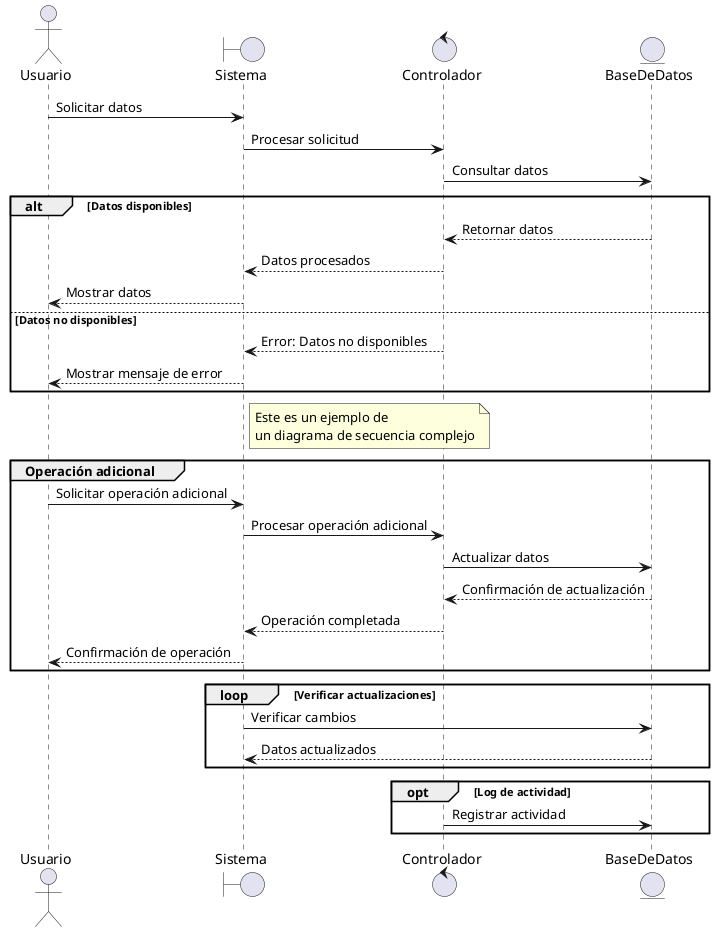 @startuml
actor Usuario
boundary Sistema
control Controlador
entity BaseDeDatos

Usuario -> Sistema: Solicitar datos
Sistema -> Controlador: Procesar solicitud
Controlador -> BaseDeDatos: Consultar datos

alt Datos disponibles
    BaseDeDatos --> Controlador: Retornar datos
    Controlador --> Sistema: Datos procesados
    Sistema --> Usuario: Mostrar datos
else Datos no disponibles
    Controlador --> Sistema: Error: Datos no disponibles
    Sistema --> Usuario: Mostrar mensaje de error
end

note right of Sistema
    Este es un ejemplo de 
    un diagrama de secuencia complejo
end note

group Operación adicional
    Usuario -> Sistema: Solicitar operación adicional
    Sistema -> Controlador: Procesar operación adicional
    Controlador -> BaseDeDatos: Actualizar datos
    BaseDeDatos --> Controlador: Confirmación de actualización
    Controlador --> Sistema: Operación completada
    Sistema --> Usuario: Confirmación de operación
end

loop Verificar actualizaciones
    Sistema -> BaseDeDatos: Verificar cambios
    BaseDeDatos --> Sistema: Datos actualizados
end

opt Log de actividad
    Controlador -> BaseDeDatos: Registrar actividad
end
@enduml
